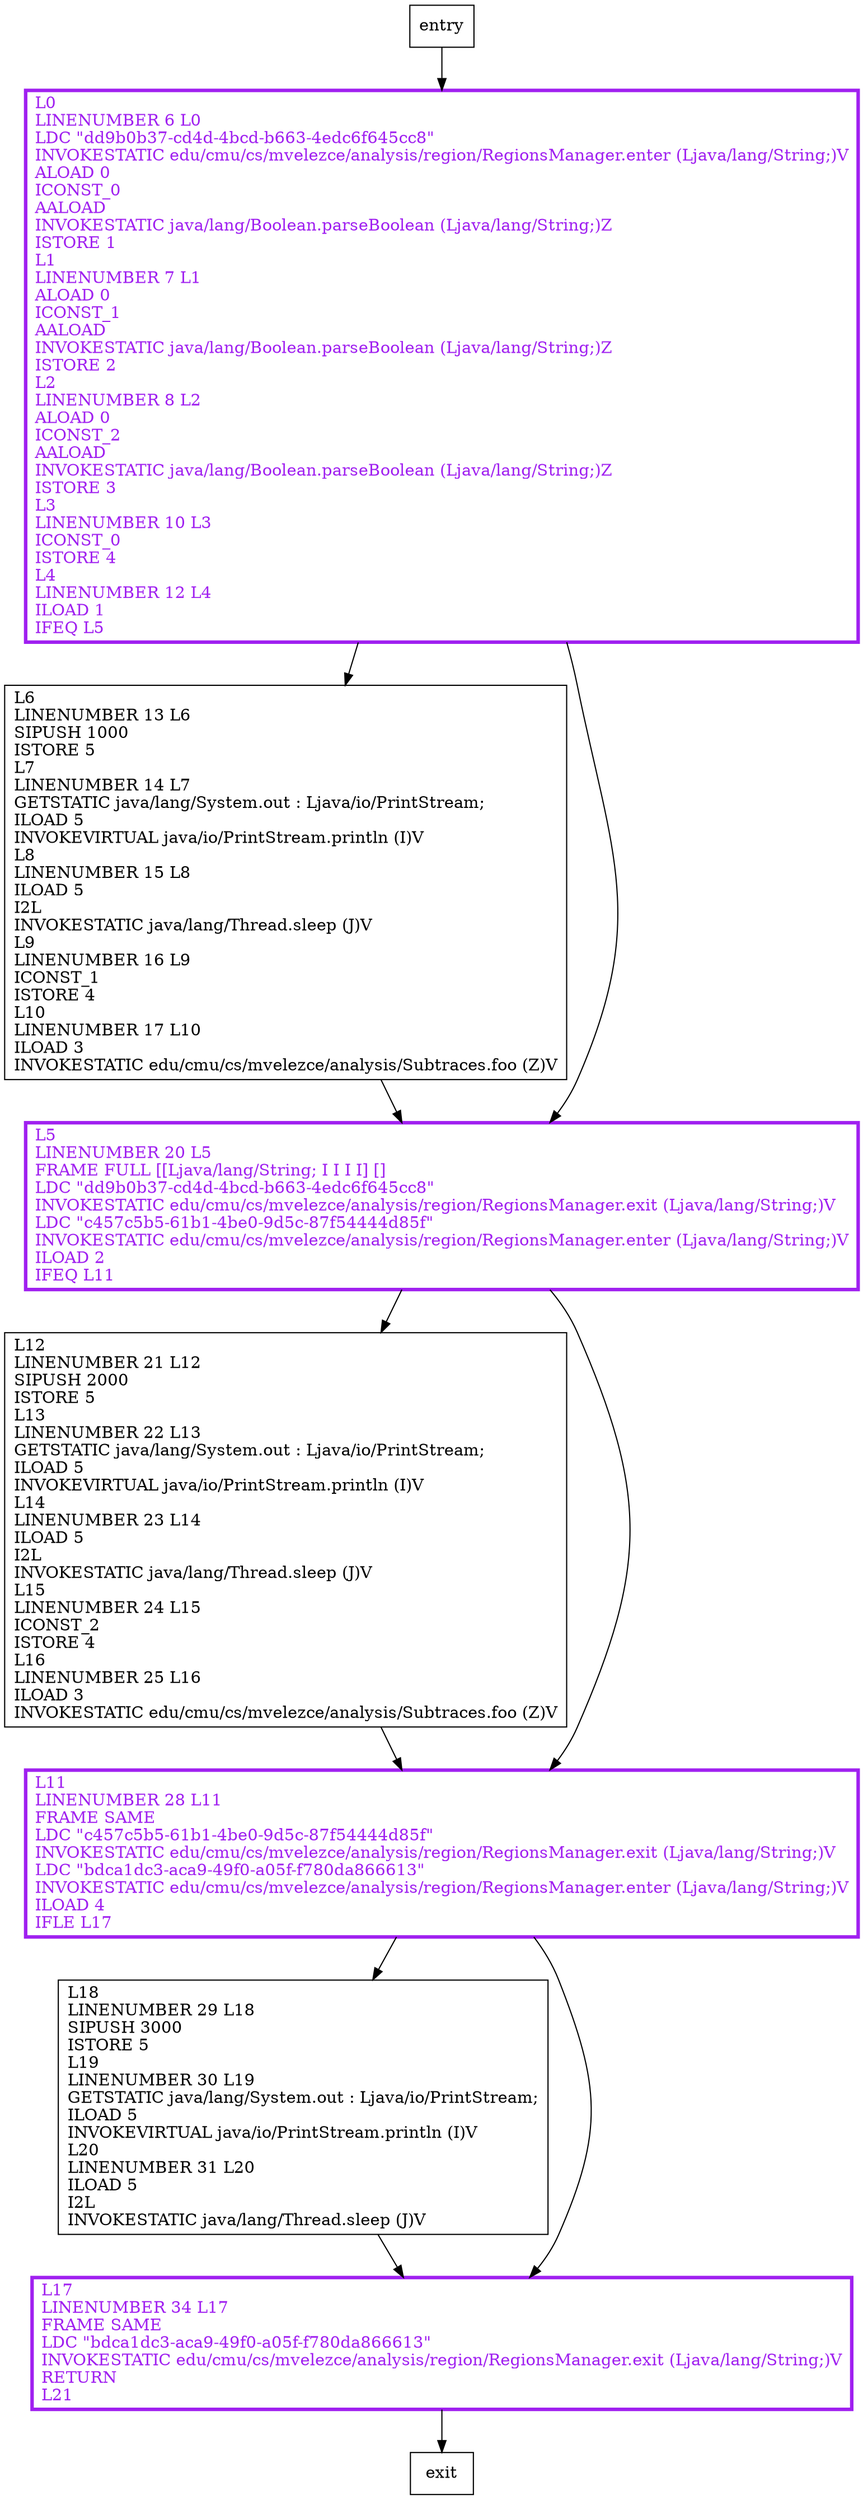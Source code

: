 digraph main {
node [shape=record];
1992576411 [label="L6\lLINENUMBER 13 L6\lSIPUSH 1000\lISTORE 5\lL7\lLINENUMBER 14 L7\lGETSTATIC java/lang/System.out : Ljava/io/PrintStream;\lILOAD 5\lINVOKEVIRTUAL java/io/PrintStream.println (I)V\lL8\lLINENUMBER 15 L8\lILOAD 5\lI2L\lINVOKESTATIC java/lang/Thread.sleep (J)V\lL9\lLINENUMBER 16 L9\lICONST_1\lISTORE 4\lL10\lLINENUMBER 17 L10\lILOAD 3\lINVOKESTATIC edu/cmu/cs/mvelezce/analysis/Subtraces.foo (Z)V\l"];
188034562 [label="L5\lLINENUMBER 20 L5\lFRAME FULL [[Ljava/lang/String; I I I I] []\lLDC \"dd9b0b37-cd4d-4bcd-b663-4edc6f645cc8\"\lINVOKESTATIC edu/cmu/cs/mvelezce/analysis/region/RegionsManager.exit (Ljava/lang/String;)V\lLDC \"c457c5b5-61b1-4be0-9d5c-87f54444d85f\"\lINVOKESTATIC edu/cmu/cs/mvelezce/analysis/region/RegionsManager.enter (Ljava/lang/String;)V\lILOAD 2\lIFEQ L11\l"];
1227978070 [label="L12\lLINENUMBER 21 L12\lSIPUSH 2000\lISTORE 5\lL13\lLINENUMBER 22 L13\lGETSTATIC java/lang/System.out : Ljava/io/PrintStream;\lILOAD 5\lINVOKEVIRTUAL java/io/PrintStream.println (I)V\lL14\lLINENUMBER 23 L14\lILOAD 5\lI2L\lINVOKESTATIC java/lang/Thread.sleep (J)V\lL15\lLINENUMBER 24 L15\lICONST_2\lISTORE 4\lL16\lLINENUMBER 25 L16\lILOAD 3\lINVOKESTATIC edu/cmu/cs/mvelezce/analysis/Subtraces.foo (Z)V\l"];
1484803060 [label="L11\lLINENUMBER 28 L11\lFRAME SAME\lLDC \"c457c5b5-61b1-4be0-9d5c-87f54444d85f\"\lINVOKESTATIC edu/cmu/cs/mvelezce/analysis/region/RegionsManager.exit (Ljava/lang/String;)V\lLDC \"bdca1dc3-aca9-49f0-a05f-f780da866613\"\lINVOKESTATIC edu/cmu/cs/mvelezce/analysis/region/RegionsManager.enter (Ljava/lang/String;)V\lILOAD 4\lIFLE L17\l"];
1068116459 [label="L18\lLINENUMBER 29 L18\lSIPUSH 3000\lISTORE 5\lL19\lLINENUMBER 30 L19\lGETSTATIC java/lang/System.out : Ljava/io/PrintStream;\lILOAD 5\lINVOKEVIRTUAL java/io/PrintStream.println (I)V\lL20\lLINENUMBER 31 L20\lILOAD 5\lI2L\lINVOKESTATIC java/lang/Thread.sleep (J)V\l"];
491606398 [label="L17\lLINENUMBER 34 L17\lFRAME SAME\lLDC \"bdca1dc3-aca9-49f0-a05f-f780da866613\"\lINVOKESTATIC edu/cmu/cs/mvelezce/analysis/region/RegionsManager.exit (Ljava/lang/String;)V\lRETURN\lL21\l"];
1481194807 [label="L0\lLINENUMBER 6 L0\lLDC \"dd9b0b37-cd4d-4bcd-b663-4edc6f645cc8\"\lINVOKESTATIC edu/cmu/cs/mvelezce/analysis/region/RegionsManager.enter (Ljava/lang/String;)V\lALOAD 0\lICONST_0\lAALOAD\lINVOKESTATIC java/lang/Boolean.parseBoolean (Ljava/lang/String;)Z\lISTORE 1\lL1\lLINENUMBER 7 L1\lALOAD 0\lICONST_1\lAALOAD\lINVOKESTATIC java/lang/Boolean.parseBoolean (Ljava/lang/String;)Z\lISTORE 2\lL2\lLINENUMBER 8 L2\lALOAD 0\lICONST_2\lAALOAD\lINVOKESTATIC java/lang/Boolean.parseBoolean (Ljava/lang/String;)Z\lISTORE 3\lL3\lLINENUMBER 10 L3\lICONST_0\lISTORE 4\lL4\lLINENUMBER 12 L4\lILOAD 1\lIFEQ L5\l"];
entry;
exit;
entry -> 1481194807;
1992576411 -> 188034562;
188034562 -> 1227978070;
188034562 -> 1484803060;
1227978070 -> 1484803060;
1484803060 -> 1068116459;
1484803060 -> 491606398;
1068116459 -> 491606398;
491606398 -> exit;
1481194807 -> 1992576411;
1481194807 -> 188034562;
188034562[fontcolor="purple", penwidth=3, color="purple"];
1484803060[fontcolor="purple", penwidth=3, color="purple"];
491606398[fontcolor="purple", penwidth=3, color="purple"];
1481194807[fontcolor="purple", penwidth=3, color="purple"];
}
